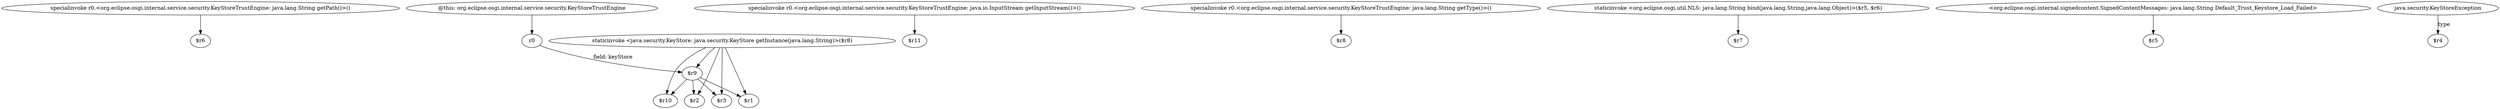 digraph g {
0[label="specialinvoke r0.<org.eclipse.osgi.internal.service.security.KeyStoreTrustEngine: java.lang.String getPath()>()"]
1[label="$r6"]
0->1[label=""]
2[label="$r9"]
3[label="$r3"]
2->3[label=""]
4[label="staticinvoke <java.security.KeyStore: java.security.KeyStore getInstance(java.lang.String)>($r8)"]
5[label="$r1"]
4->5[label=""]
6[label="$r10"]
2->6[label=""]
7[label="specialinvoke r0.<org.eclipse.osgi.internal.service.security.KeyStoreTrustEngine: java.io.InputStream getInputStream()>()"]
8[label="$r11"]
7->8[label=""]
9[label="$r2"]
4->9[label=""]
10[label="specialinvoke r0.<org.eclipse.osgi.internal.service.security.KeyStoreTrustEngine: java.lang.String getType()>()"]
11[label="$r8"]
10->11[label=""]
12[label="staticinvoke <org.eclipse.osgi.util.NLS: java.lang.String bind(java.lang.String,java.lang.Object)>($r5, $r6)"]
13[label="$r7"]
12->13[label=""]
14[label="r0"]
14->2[label="field: keyStore"]
4->6[label=""]
15[label="<org.eclipse.osgi.internal.signedcontent.SignedContentMessages: java.lang.String Default_Trust_Keystore_Load_Failed>"]
16[label="$r5"]
15->16[label=""]
4->3[label=""]
17[label="java.security.KeyStoreException"]
18[label="$r4"]
17->18[label="type"]
2->9[label=""]
19[label="@this: org.eclipse.osgi.internal.service.security.KeyStoreTrustEngine"]
19->14[label=""]
4->2[label=""]
2->5[label=""]
}
